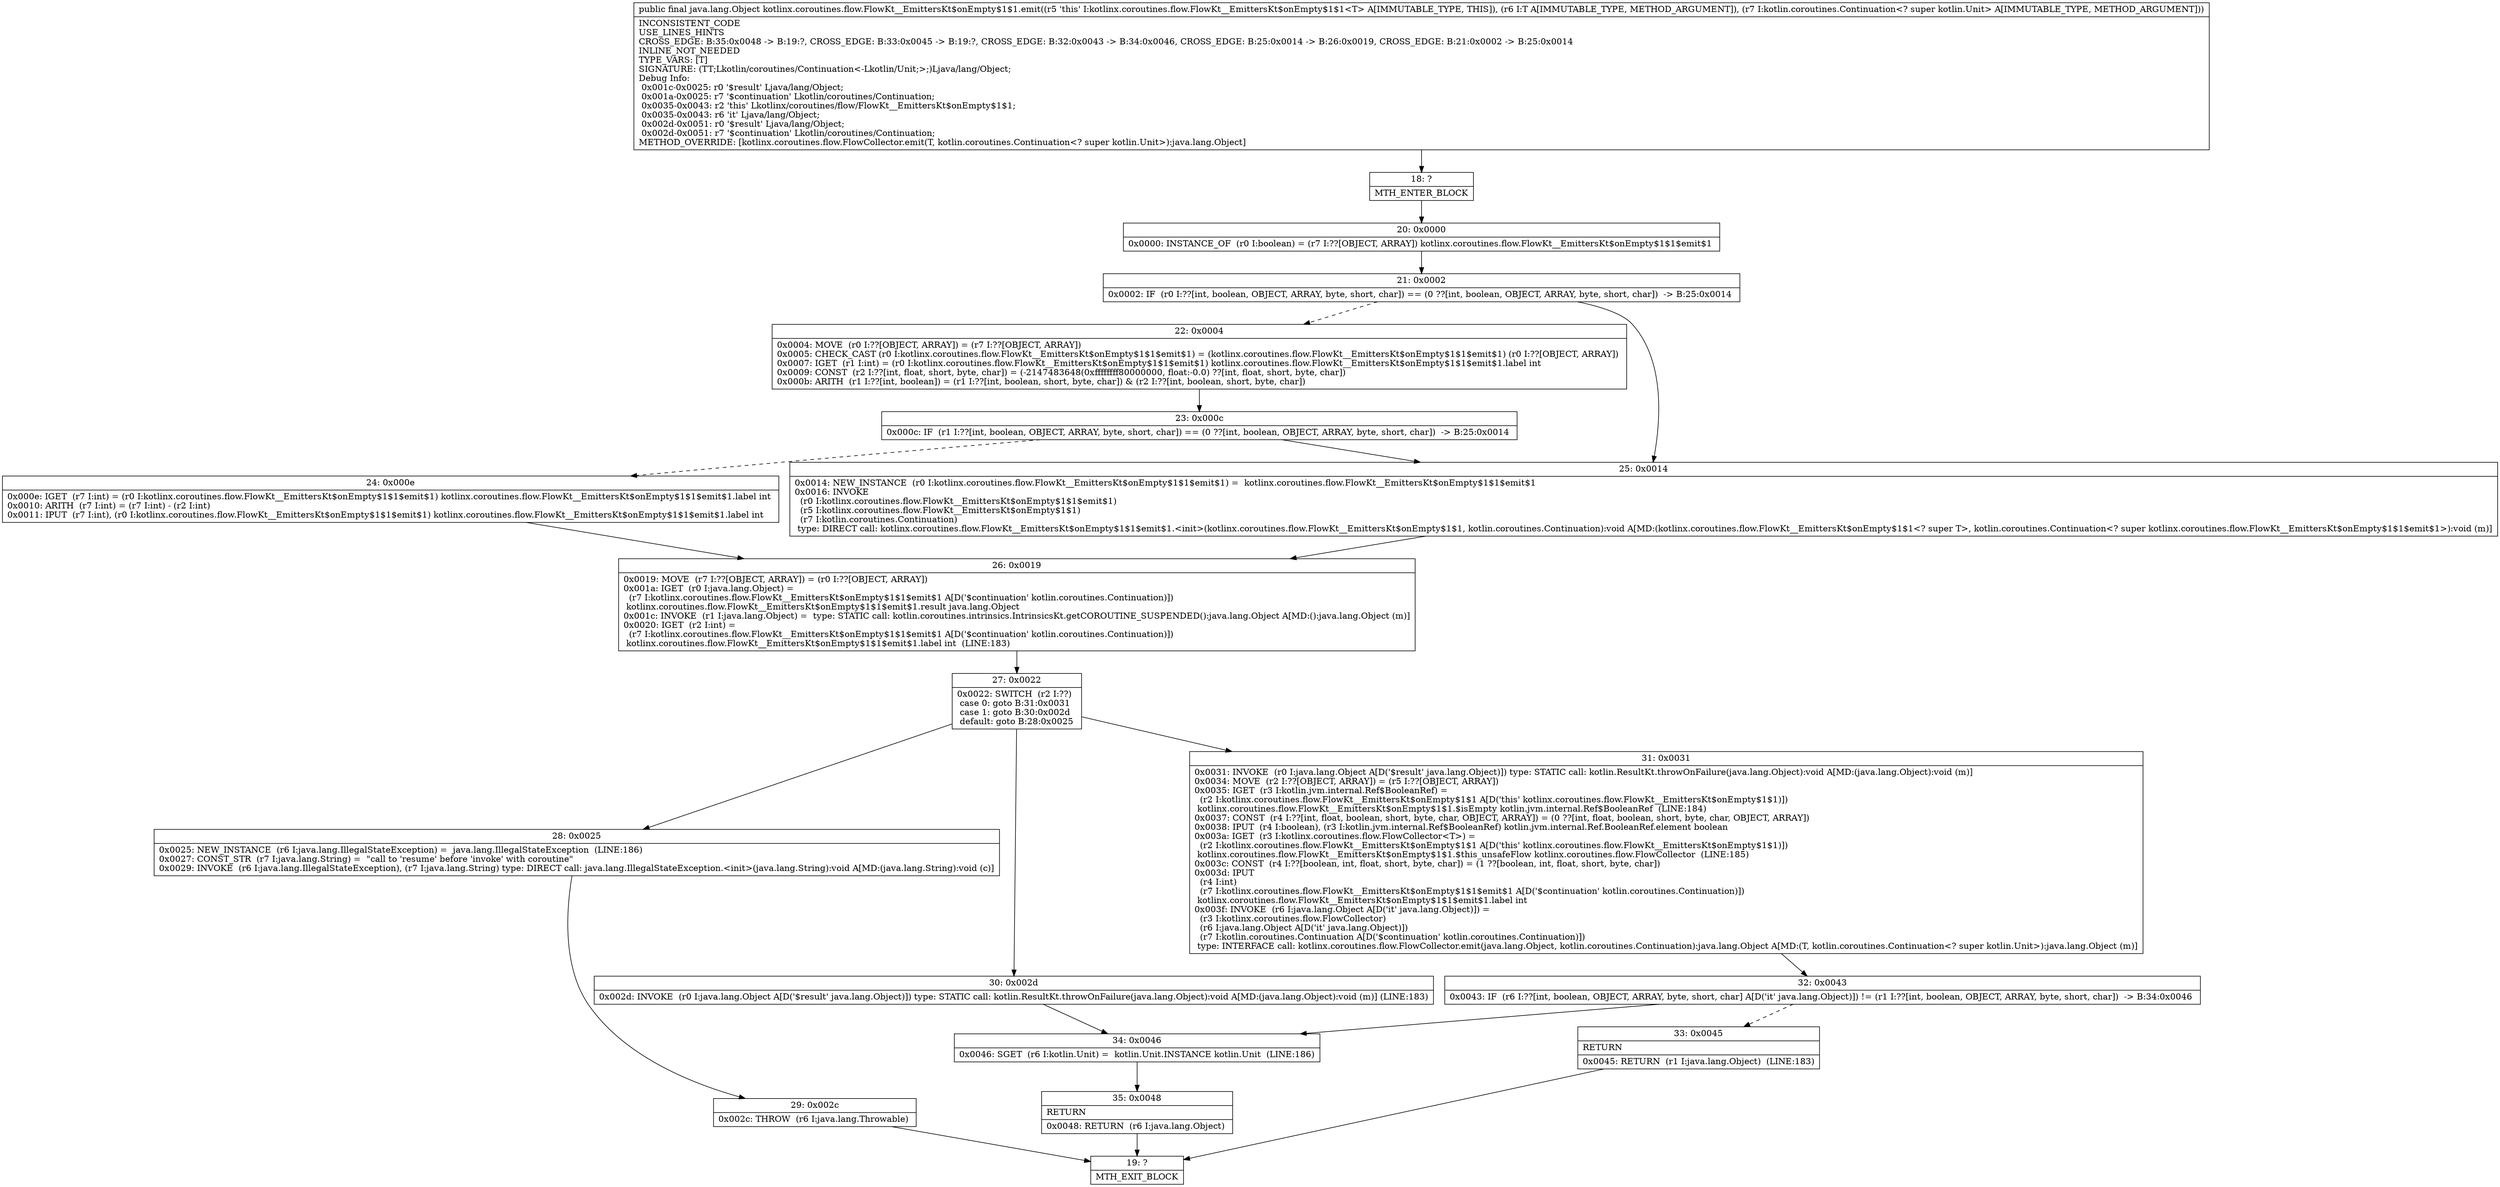 digraph "CFG forkotlinx.coroutines.flow.FlowKt__EmittersKt$onEmpty$1$1.emit(Ljava\/lang\/Object;Lkotlin\/coroutines\/Continuation;)Ljava\/lang\/Object;" {
Node_18 [shape=record,label="{18\:\ ?|MTH_ENTER_BLOCK\l}"];
Node_20 [shape=record,label="{20\:\ 0x0000|0x0000: INSTANCE_OF  (r0 I:boolean) = (r7 I:??[OBJECT, ARRAY]) kotlinx.coroutines.flow.FlowKt__EmittersKt$onEmpty$1$1$emit$1 \l}"];
Node_21 [shape=record,label="{21\:\ 0x0002|0x0002: IF  (r0 I:??[int, boolean, OBJECT, ARRAY, byte, short, char]) == (0 ??[int, boolean, OBJECT, ARRAY, byte, short, char])  \-\> B:25:0x0014 \l}"];
Node_22 [shape=record,label="{22\:\ 0x0004|0x0004: MOVE  (r0 I:??[OBJECT, ARRAY]) = (r7 I:??[OBJECT, ARRAY]) \l0x0005: CHECK_CAST (r0 I:kotlinx.coroutines.flow.FlowKt__EmittersKt$onEmpty$1$1$emit$1) = (kotlinx.coroutines.flow.FlowKt__EmittersKt$onEmpty$1$1$emit$1) (r0 I:??[OBJECT, ARRAY]) \l0x0007: IGET  (r1 I:int) = (r0 I:kotlinx.coroutines.flow.FlowKt__EmittersKt$onEmpty$1$1$emit$1) kotlinx.coroutines.flow.FlowKt__EmittersKt$onEmpty$1$1$emit$1.label int \l0x0009: CONST  (r2 I:??[int, float, short, byte, char]) = (\-2147483648(0xffffffff80000000, float:\-0.0) ??[int, float, short, byte, char]) \l0x000b: ARITH  (r1 I:??[int, boolean]) = (r1 I:??[int, boolean, short, byte, char]) & (r2 I:??[int, boolean, short, byte, char]) \l}"];
Node_23 [shape=record,label="{23\:\ 0x000c|0x000c: IF  (r1 I:??[int, boolean, OBJECT, ARRAY, byte, short, char]) == (0 ??[int, boolean, OBJECT, ARRAY, byte, short, char])  \-\> B:25:0x0014 \l}"];
Node_24 [shape=record,label="{24\:\ 0x000e|0x000e: IGET  (r7 I:int) = (r0 I:kotlinx.coroutines.flow.FlowKt__EmittersKt$onEmpty$1$1$emit$1) kotlinx.coroutines.flow.FlowKt__EmittersKt$onEmpty$1$1$emit$1.label int \l0x0010: ARITH  (r7 I:int) = (r7 I:int) \- (r2 I:int) \l0x0011: IPUT  (r7 I:int), (r0 I:kotlinx.coroutines.flow.FlowKt__EmittersKt$onEmpty$1$1$emit$1) kotlinx.coroutines.flow.FlowKt__EmittersKt$onEmpty$1$1$emit$1.label int \l}"];
Node_26 [shape=record,label="{26\:\ 0x0019|0x0019: MOVE  (r7 I:??[OBJECT, ARRAY]) = (r0 I:??[OBJECT, ARRAY]) \l0x001a: IGET  (r0 I:java.lang.Object) = \l  (r7 I:kotlinx.coroutines.flow.FlowKt__EmittersKt$onEmpty$1$1$emit$1 A[D('$continuation' kotlin.coroutines.Continuation)])\l kotlinx.coroutines.flow.FlowKt__EmittersKt$onEmpty$1$1$emit$1.result java.lang.Object \l0x001c: INVOKE  (r1 I:java.lang.Object) =  type: STATIC call: kotlin.coroutines.intrinsics.IntrinsicsKt.getCOROUTINE_SUSPENDED():java.lang.Object A[MD:():java.lang.Object (m)]\l0x0020: IGET  (r2 I:int) = \l  (r7 I:kotlinx.coroutines.flow.FlowKt__EmittersKt$onEmpty$1$1$emit$1 A[D('$continuation' kotlin.coroutines.Continuation)])\l kotlinx.coroutines.flow.FlowKt__EmittersKt$onEmpty$1$1$emit$1.label int  (LINE:183)\l}"];
Node_27 [shape=record,label="{27\:\ 0x0022|0x0022: SWITCH  (r2 I:??)\l case 0: goto B:31:0x0031\l case 1: goto B:30:0x002d\l default: goto B:28:0x0025 \l}"];
Node_28 [shape=record,label="{28\:\ 0x0025|0x0025: NEW_INSTANCE  (r6 I:java.lang.IllegalStateException) =  java.lang.IllegalStateException  (LINE:186)\l0x0027: CONST_STR  (r7 I:java.lang.String) =  \"call to 'resume' before 'invoke' with coroutine\" \l0x0029: INVOKE  (r6 I:java.lang.IllegalStateException), (r7 I:java.lang.String) type: DIRECT call: java.lang.IllegalStateException.\<init\>(java.lang.String):void A[MD:(java.lang.String):void (c)]\l}"];
Node_29 [shape=record,label="{29\:\ 0x002c|0x002c: THROW  (r6 I:java.lang.Throwable) \l}"];
Node_19 [shape=record,label="{19\:\ ?|MTH_EXIT_BLOCK\l}"];
Node_30 [shape=record,label="{30\:\ 0x002d|0x002d: INVOKE  (r0 I:java.lang.Object A[D('$result' java.lang.Object)]) type: STATIC call: kotlin.ResultKt.throwOnFailure(java.lang.Object):void A[MD:(java.lang.Object):void (m)] (LINE:183)\l}"];
Node_34 [shape=record,label="{34\:\ 0x0046|0x0046: SGET  (r6 I:kotlin.Unit) =  kotlin.Unit.INSTANCE kotlin.Unit  (LINE:186)\l}"];
Node_35 [shape=record,label="{35\:\ 0x0048|RETURN\l|0x0048: RETURN  (r6 I:java.lang.Object) \l}"];
Node_31 [shape=record,label="{31\:\ 0x0031|0x0031: INVOKE  (r0 I:java.lang.Object A[D('$result' java.lang.Object)]) type: STATIC call: kotlin.ResultKt.throwOnFailure(java.lang.Object):void A[MD:(java.lang.Object):void (m)]\l0x0034: MOVE  (r2 I:??[OBJECT, ARRAY]) = (r5 I:??[OBJECT, ARRAY]) \l0x0035: IGET  (r3 I:kotlin.jvm.internal.Ref$BooleanRef) = \l  (r2 I:kotlinx.coroutines.flow.FlowKt__EmittersKt$onEmpty$1$1 A[D('this' kotlinx.coroutines.flow.FlowKt__EmittersKt$onEmpty$1$1)])\l kotlinx.coroutines.flow.FlowKt__EmittersKt$onEmpty$1$1.$isEmpty kotlin.jvm.internal.Ref$BooleanRef  (LINE:184)\l0x0037: CONST  (r4 I:??[int, float, boolean, short, byte, char, OBJECT, ARRAY]) = (0 ??[int, float, boolean, short, byte, char, OBJECT, ARRAY]) \l0x0038: IPUT  (r4 I:boolean), (r3 I:kotlin.jvm.internal.Ref$BooleanRef) kotlin.jvm.internal.Ref.BooleanRef.element boolean \l0x003a: IGET  (r3 I:kotlinx.coroutines.flow.FlowCollector\<T\>) = \l  (r2 I:kotlinx.coroutines.flow.FlowKt__EmittersKt$onEmpty$1$1 A[D('this' kotlinx.coroutines.flow.FlowKt__EmittersKt$onEmpty$1$1)])\l kotlinx.coroutines.flow.FlowKt__EmittersKt$onEmpty$1$1.$this_unsafeFlow kotlinx.coroutines.flow.FlowCollector  (LINE:185)\l0x003c: CONST  (r4 I:??[boolean, int, float, short, byte, char]) = (1 ??[boolean, int, float, short, byte, char]) \l0x003d: IPUT  \l  (r4 I:int)\l  (r7 I:kotlinx.coroutines.flow.FlowKt__EmittersKt$onEmpty$1$1$emit$1 A[D('$continuation' kotlin.coroutines.Continuation)])\l kotlinx.coroutines.flow.FlowKt__EmittersKt$onEmpty$1$1$emit$1.label int \l0x003f: INVOKE  (r6 I:java.lang.Object A[D('it' java.lang.Object)]) = \l  (r3 I:kotlinx.coroutines.flow.FlowCollector)\l  (r6 I:java.lang.Object A[D('it' java.lang.Object)])\l  (r7 I:kotlin.coroutines.Continuation A[D('$continuation' kotlin.coroutines.Continuation)])\l type: INTERFACE call: kotlinx.coroutines.flow.FlowCollector.emit(java.lang.Object, kotlin.coroutines.Continuation):java.lang.Object A[MD:(T, kotlin.coroutines.Continuation\<? super kotlin.Unit\>):java.lang.Object (m)]\l}"];
Node_32 [shape=record,label="{32\:\ 0x0043|0x0043: IF  (r6 I:??[int, boolean, OBJECT, ARRAY, byte, short, char] A[D('it' java.lang.Object)]) != (r1 I:??[int, boolean, OBJECT, ARRAY, byte, short, char])  \-\> B:34:0x0046 \l}"];
Node_33 [shape=record,label="{33\:\ 0x0045|RETURN\l|0x0045: RETURN  (r1 I:java.lang.Object)  (LINE:183)\l}"];
Node_25 [shape=record,label="{25\:\ 0x0014|0x0014: NEW_INSTANCE  (r0 I:kotlinx.coroutines.flow.FlowKt__EmittersKt$onEmpty$1$1$emit$1) =  kotlinx.coroutines.flow.FlowKt__EmittersKt$onEmpty$1$1$emit$1 \l0x0016: INVOKE  \l  (r0 I:kotlinx.coroutines.flow.FlowKt__EmittersKt$onEmpty$1$1$emit$1)\l  (r5 I:kotlinx.coroutines.flow.FlowKt__EmittersKt$onEmpty$1$1)\l  (r7 I:kotlin.coroutines.Continuation)\l type: DIRECT call: kotlinx.coroutines.flow.FlowKt__EmittersKt$onEmpty$1$1$emit$1.\<init\>(kotlinx.coroutines.flow.FlowKt__EmittersKt$onEmpty$1$1, kotlin.coroutines.Continuation):void A[MD:(kotlinx.coroutines.flow.FlowKt__EmittersKt$onEmpty$1$1\<? super T\>, kotlin.coroutines.Continuation\<? super kotlinx.coroutines.flow.FlowKt__EmittersKt$onEmpty$1$1$emit$1\>):void (m)]\l}"];
MethodNode[shape=record,label="{public final java.lang.Object kotlinx.coroutines.flow.FlowKt__EmittersKt$onEmpty$1$1.emit((r5 'this' I:kotlinx.coroutines.flow.FlowKt__EmittersKt$onEmpty$1$1\<T\> A[IMMUTABLE_TYPE, THIS]), (r6 I:T A[IMMUTABLE_TYPE, METHOD_ARGUMENT]), (r7 I:kotlin.coroutines.Continuation\<? super kotlin.Unit\> A[IMMUTABLE_TYPE, METHOD_ARGUMENT]))  | INCONSISTENT_CODE\lUSE_LINES_HINTS\lCROSS_EDGE: B:35:0x0048 \-\> B:19:?, CROSS_EDGE: B:33:0x0045 \-\> B:19:?, CROSS_EDGE: B:32:0x0043 \-\> B:34:0x0046, CROSS_EDGE: B:25:0x0014 \-\> B:26:0x0019, CROSS_EDGE: B:21:0x0002 \-\> B:25:0x0014\lINLINE_NOT_NEEDED\lTYPE_VARS: [T]\lSIGNATURE: (TT;Lkotlin\/coroutines\/Continuation\<\-Lkotlin\/Unit;\>;)Ljava\/lang\/Object;\lDebug Info:\l  0x001c\-0x0025: r0 '$result' Ljava\/lang\/Object;\l  0x001a\-0x0025: r7 '$continuation' Lkotlin\/coroutines\/Continuation;\l  0x0035\-0x0043: r2 'this' Lkotlinx\/coroutines\/flow\/FlowKt__EmittersKt$onEmpty$1$1;\l  0x0035\-0x0043: r6 'it' Ljava\/lang\/Object;\l  0x002d\-0x0051: r0 '$result' Ljava\/lang\/Object;\l  0x002d\-0x0051: r7 '$continuation' Lkotlin\/coroutines\/Continuation;\lMETHOD_OVERRIDE: [kotlinx.coroutines.flow.FlowCollector.emit(T, kotlin.coroutines.Continuation\<? super kotlin.Unit\>):java.lang.Object]\l}"];
MethodNode -> Node_18;Node_18 -> Node_20;
Node_20 -> Node_21;
Node_21 -> Node_22[style=dashed];
Node_21 -> Node_25;
Node_22 -> Node_23;
Node_23 -> Node_24[style=dashed];
Node_23 -> Node_25;
Node_24 -> Node_26;
Node_26 -> Node_27;
Node_27 -> Node_28;
Node_27 -> Node_30;
Node_27 -> Node_31;
Node_28 -> Node_29;
Node_29 -> Node_19;
Node_30 -> Node_34;
Node_34 -> Node_35;
Node_35 -> Node_19;
Node_31 -> Node_32;
Node_32 -> Node_33[style=dashed];
Node_32 -> Node_34;
Node_33 -> Node_19;
Node_25 -> Node_26;
}


